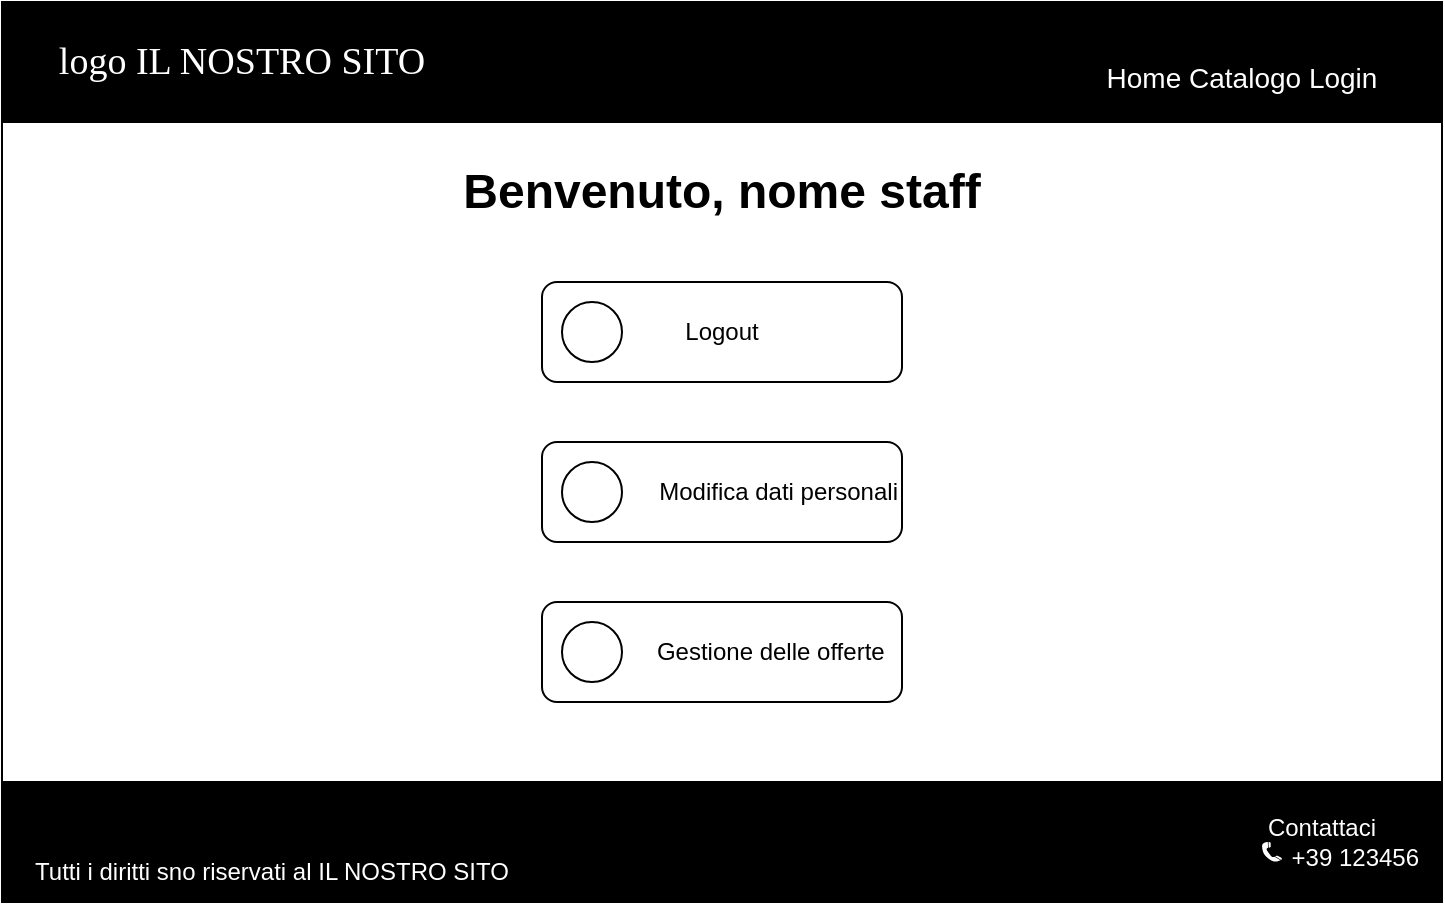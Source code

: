 <mxfile version="21.2.2" type="onedrive">
  <diagram name="Pagina-1" id="TpgB_tm7ieIzHDFJ94Y-">
    <mxGraphModel grid="1" page="1" gridSize="10" guides="1" tooltips="1" connect="1" arrows="1" fold="1" pageScale="1" pageWidth="827" pageHeight="1169" math="0" shadow="0">
      <root>
        <mxCell id="0" />
        <mxCell id="1" parent="0" />
        <mxCell id="dB-s6rZtf30pdXH6RJ35-1" value="" style="rounded=0;whiteSpace=wrap;html=1;" vertex="1" parent="1">
          <mxGeometry x="40" y="680" width="720" height="450" as="geometry" />
        </mxCell>
        <mxCell id="dB-s6rZtf30pdXH6RJ35-2" value="" style="rounded=0;whiteSpace=wrap;html=1;fillColor=#000000;" vertex="1" parent="1">
          <mxGeometry x="40" y="680" width="720" height="60" as="geometry" />
        </mxCell>
        <mxCell id="dB-s6rZtf30pdXH6RJ35-3" value="logo IL NOSTRO SITO" style="text;html=1;strokeColor=none;fillColor=none;align=center;verticalAlign=middle;whiteSpace=wrap;rounded=0;fontColor=#FFFFFF;fontSize=19;fontStyle=0;fontFamily=Verdana;" vertex="1" parent="1">
          <mxGeometry x="50" y="687.5" width="220" height="45" as="geometry" />
        </mxCell>
        <mxCell id="dB-s6rZtf30pdXH6RJ35-4" value="Home Catalogo Login" style="text;html=1;strokeColor=none;fillColor=none;align=center;verticalAlign=middle;whiteSpace=wrap;rounded=0;fontColor=#FFFFFF;fontSize=14;" vertex="1" parent="1">
          <mxGeometry x="570" y="702.5" width="180" height="30" as="geometry" />
        </mxCell>
        <mxCell id="dB-s6rZtf30pdXH6RJ35-5" value="&#xa;&#xa;&#xa;" style="rounded=0;whiteSpace=wrap;html=1;fillColor=#000000;" vertex="1" parent="1">
          <mxGeometry x="40" y="1070" width="720" height="60" as="geometry" />
        </mxCell>
        <mxCell id="dB-s6rZtf30pdXH6RJ35-6" value="Tutti i diritti sno riservati al IL NOSTRO SITO" style="text;html=1;strokeColor=none;fillColor=none;align=center;verticalAlign=middle;whiteSpace=wrap;rounded=0;fontColor=#FFFFFF;" vertex="1" parent="1">
          <mxGeometry x="40" y="1100" width="270" height="30" as="geometry" />
        </mxCell>
        <mxCell id="dB-s6rZtf30pdXH6RJ35-7" value="Contattaci&lt;br&gt;&amp;nbsp; &amp;nbsp; &amp;nbsp; &amp;nbsp; &amp;nbsp; +39 123456" style="text;html=1;strokeColor=none;fillColor=none;align=center;verticalAlign=middle;whiteSpace=wrap;rounded=0;fontColor=#FFFFFF;" vertex="1" parent="1">
          <mxGeometry x="650" y="1070" width="100" height="60" as="geometry" />
        </mxCell>
        <mxCell id="dB-s6rZtf30pdXH6RJ35-8" value="" style="shape=mxgraph.signs.tech.telephone_3;html=1;pointerEvents=1;fillColor=#FFFFFF;strokeColor=none;verticalLabelPosition=bottom;verticalAlign=top;align=center;sketch=0;fontColor=#FFFFFF;" vertex="1" parent="1">
          <mxGeometry x="670" y="1100" width="10" height="10" as="geometry" />
        </mxCell>
        <mxCell id="dB-s6rZtf30pdXH6RJ35-9" style="edgeStyle=orthogonalEdgeStyle;rounded=0;orthogonalLoop=1;jettySize=auto;html=1;exitX=0.5;exitY=1;exitDx=0;exitDy=0;" edge="1" parent="1" source="dB-s6rZtf30pdXH6RJ35-1" target="dB-s6rZtf30pdXH6RJ35-1">
          <mxGeometry relative="1" as="geometry" />
        </mxCell>
        <mxCell id="dB-s6rZtf30pdXH6RJ35-10" value="Benvenuto, nome staff" style="text;html=1;strokeColor=none;fillColor=none;align=center;verticalAlign=middle;whiteSpace=wrap;rounded=0;fontSize=24;fontStyle=1" vertex="1" parent="1">
          <mxGeometry x="250" y="760" width="300" height="30" as="geometry" />
        </mxCell>
        <mxCell id="dB-s6rZtf30pdXH6RJ35-11" value="Modifica dati personali" style="rounded=1;whiteSpace=wrap;html=1;align=right;" vertex="1" parent="1">
          <mxGeometry x="310" y="900" width="180" height="50" as="geometry" />
        </mxCell>
        <mxCell id="dB-s6rZtf30pdXH6RJ35-12" value="" style="ellipse;whiteSpace=wrap;html=1;aspect=fixed;" vertex="1" parent="1">
          <mxGeometry x="320" y="910" width="30" height="30" as="geometry" />
        </mxCell>
        <mxCell id="dB-s6rZtf30pdXH6RJ35-13" value="Gestione delle offerte&amp;nbsp;&amp;nbsp;" style="rounded=1;whiteSpace=wrap;html=1;align=right;" vertex="1" parent="1">
          <mxGeometry x="310" y="980" width="180" height="50" as="geometry" />
        </mxCell>
        <mxCell id="dB-s6rZtf30pdXH6RJ35-14" value="" style="ellipse;whiteSpace=wrap;html=1;aspect=fixed;" vertex="1" parent="1">
          <mxGeometry x="320" y="990" width="30" height="30" as="geometry" />
        </mxCell>
        <mxCell id="dB-s6rZtf30pdXH6RJ35-15" value="Logout" style="rounded=1;whiteSpace=wrap;html=1;align=center;" vertex="1" parent="1">
          <mxGeometry x="310" y="820" width="180" height="50" as="geometry" />
        </mxCell>
        <mxCell id="dB-s6rZtf30pdXH6RJ35-16" value="" style="ellipse;whiteSpace=wrap;html=1;aspect=fixed;" vertex="1" parent="1">
          <mxGeometry x="320" y="830" width="30" height="30" as="geometry" />
        </mxCell>
      </root>
    </mxGraphModel>
  </diagram>
</mxfile>
